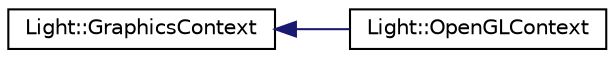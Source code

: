 digraph "Graphical Class Hierarchy"
{
 // LATEX_PDF_SIZE
  edge [fontname="Helvetica",fontsize="10",labelfontname="Helvetica",labelfontsize="10"];
  node [fontname="Helvetica",fontsize="10",shape=record];
  rankdir="LR";
  Node0 [label="Light::GraphicsContext",height=0.2,width=0.4,color="black", fillcolor="white", style="filled",URL="$classLight_1_1GraphicsContext.html",tooltip=" "];
  Node0 -> Node1 [dir="back",color="midnightblue",fontsize="10",style="solid",fontname="Helvetica"];
  Node1 [label="Light::OpenGLContext",height=0.2,width=0.4,color="black", fillcolor="white", style="filled",URL="$classLight_1_1OpenGLContext.html",tooltip=" "];
}
